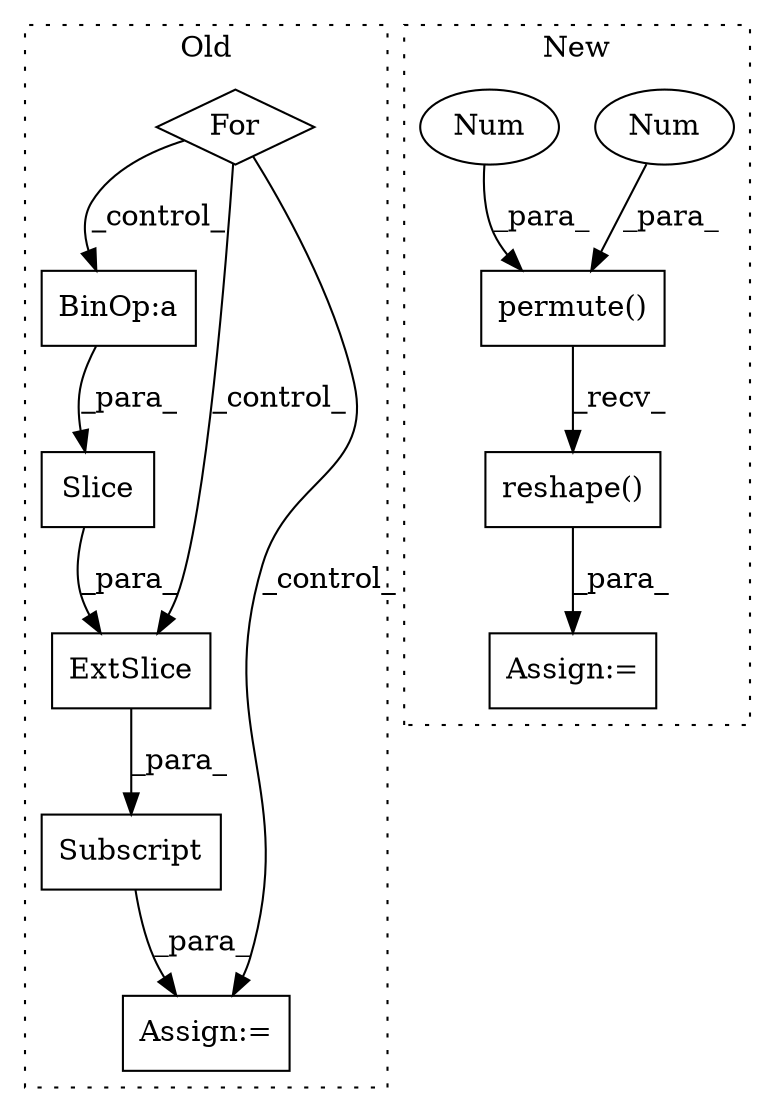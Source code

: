digraph G {
subgraph cluster0 {
1 [label="Slice" a="80" s="1933" l="5" shape="box"];
7 [label="BinOp:a" a="82" s="1864" l="3" shape="box"];
8 [label="Subscript" a="63" s="1925,0" l="18,0" shape="box"];
9 [label="For" a="107" s="1798,1824" l="4,15" shape="diamond"];
10 [label="ExtSlice" a="85" s="1925" l="4" shape="box"];
11 [label="Assign:=" a="68" s="1922" l="3" shape="box"];
label = "Old";
style="dotted";
}
subgraph cluster1 {
2 [label="permute()" a="75" s="2040,2079" l="32,1" shape="box"];
3 [label="Num" a="76" s="2078" l="1" shape="ellipse"];
4 [label="Num" a="76" s="2075" l="1" shape="ellipse"];
5 [label="Assign:=" a="68" s="2037" l="3" shape="box"];
6 [label="reshape()" a="75" s="2040,2108" l="49,1" shape="box"];
label = "New";
style="dotted";
}
1 -> 10 [label="_para_"];
2 -> 6 [label="_recv_"];
3 -> 2 [label="_para_"];
4 -> 2 [label="_para_"];
6 -> 5 [label="_para_"];
7 -> 1 [label="_para_"];
8 -> 11 [label="_para_"];
9 -> 7 [label="_control_"];
9 -> 10 [label="_control_"];
9 -> 11 [label="_control_"];
10 -> 8 [label="_para_"];
}